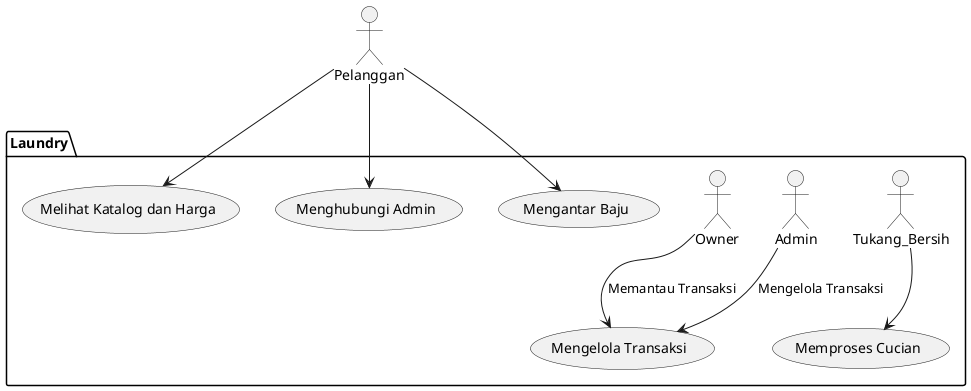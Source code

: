 @startuml Laundry

actor Pelanggan as user

package Laundry {
    actor Tukang_Bersih as tb
    actor Admin as adm
    actor Owner as own
}

package Laundry {
    usecase "Melihat Katalog dan Harga" as P1
    usecase "Menghubungi Admin" as P2
    usecase "Mengantar Baju" as P3
    usecase "Memproses Cucian" as P4
    usecase "Mengelola Transaksi" as P5
}

user --> P1
user --> P2
user --> P3

tb --> P4
adm --> P5 : Mengelola Transaksi
own --> P5 : Memantau Transaksi

'proses

@enduml